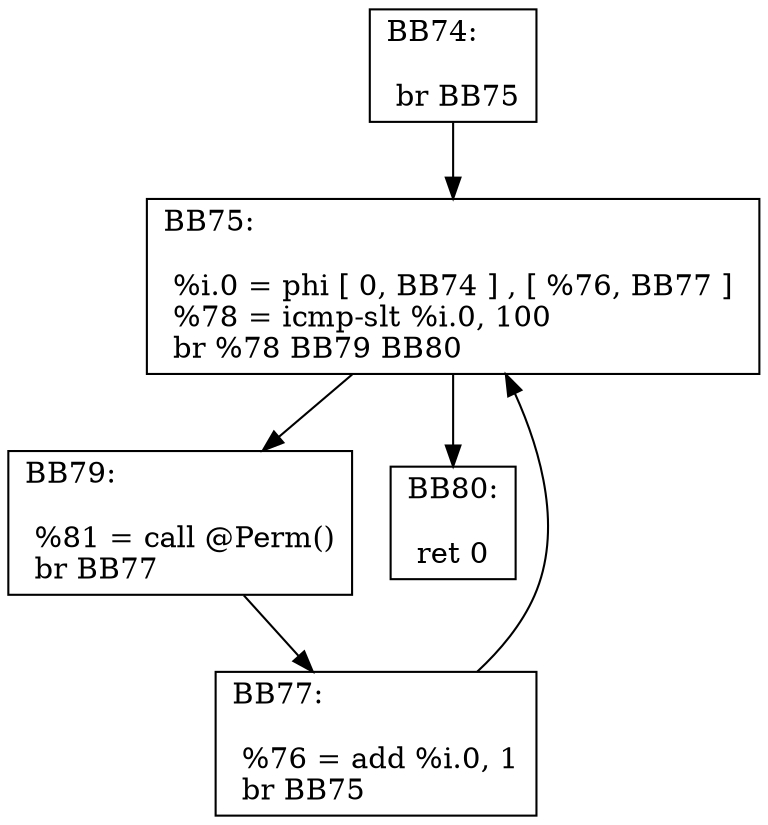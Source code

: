 digraph "CFG for 'main' function" {
BB74 [shape=record,
    label="{BB74:\l\l
             br BB75\l
             }"];
BB74 -> BB75
BB75 [shape=record,
    label="{BB75:\l\l
             %i.0 = phi [ 0, BB74 ] , [ %76, BB77 ] \l
             %78 = icmp-slt %i.0, 100\l
             br %78 BB79 BB80\l
             }"];
BB75 -> BB79
BB75 -> BB80
BB79 [shape=record,
    label="{BB79:\l\l
             %81 = call @Perm()\l
             br BB77\l
             }"];
BB79 -> BB77
BB77 [shape=record,
    label="{BB77:\l\l
             %76 = add %i.0, 1\l
             br BB75\l
             }"];
BB77 -> BB75
BB80 [shape=record,
    label="{BB80:\l\l
             ret 0\l
             }"];
}